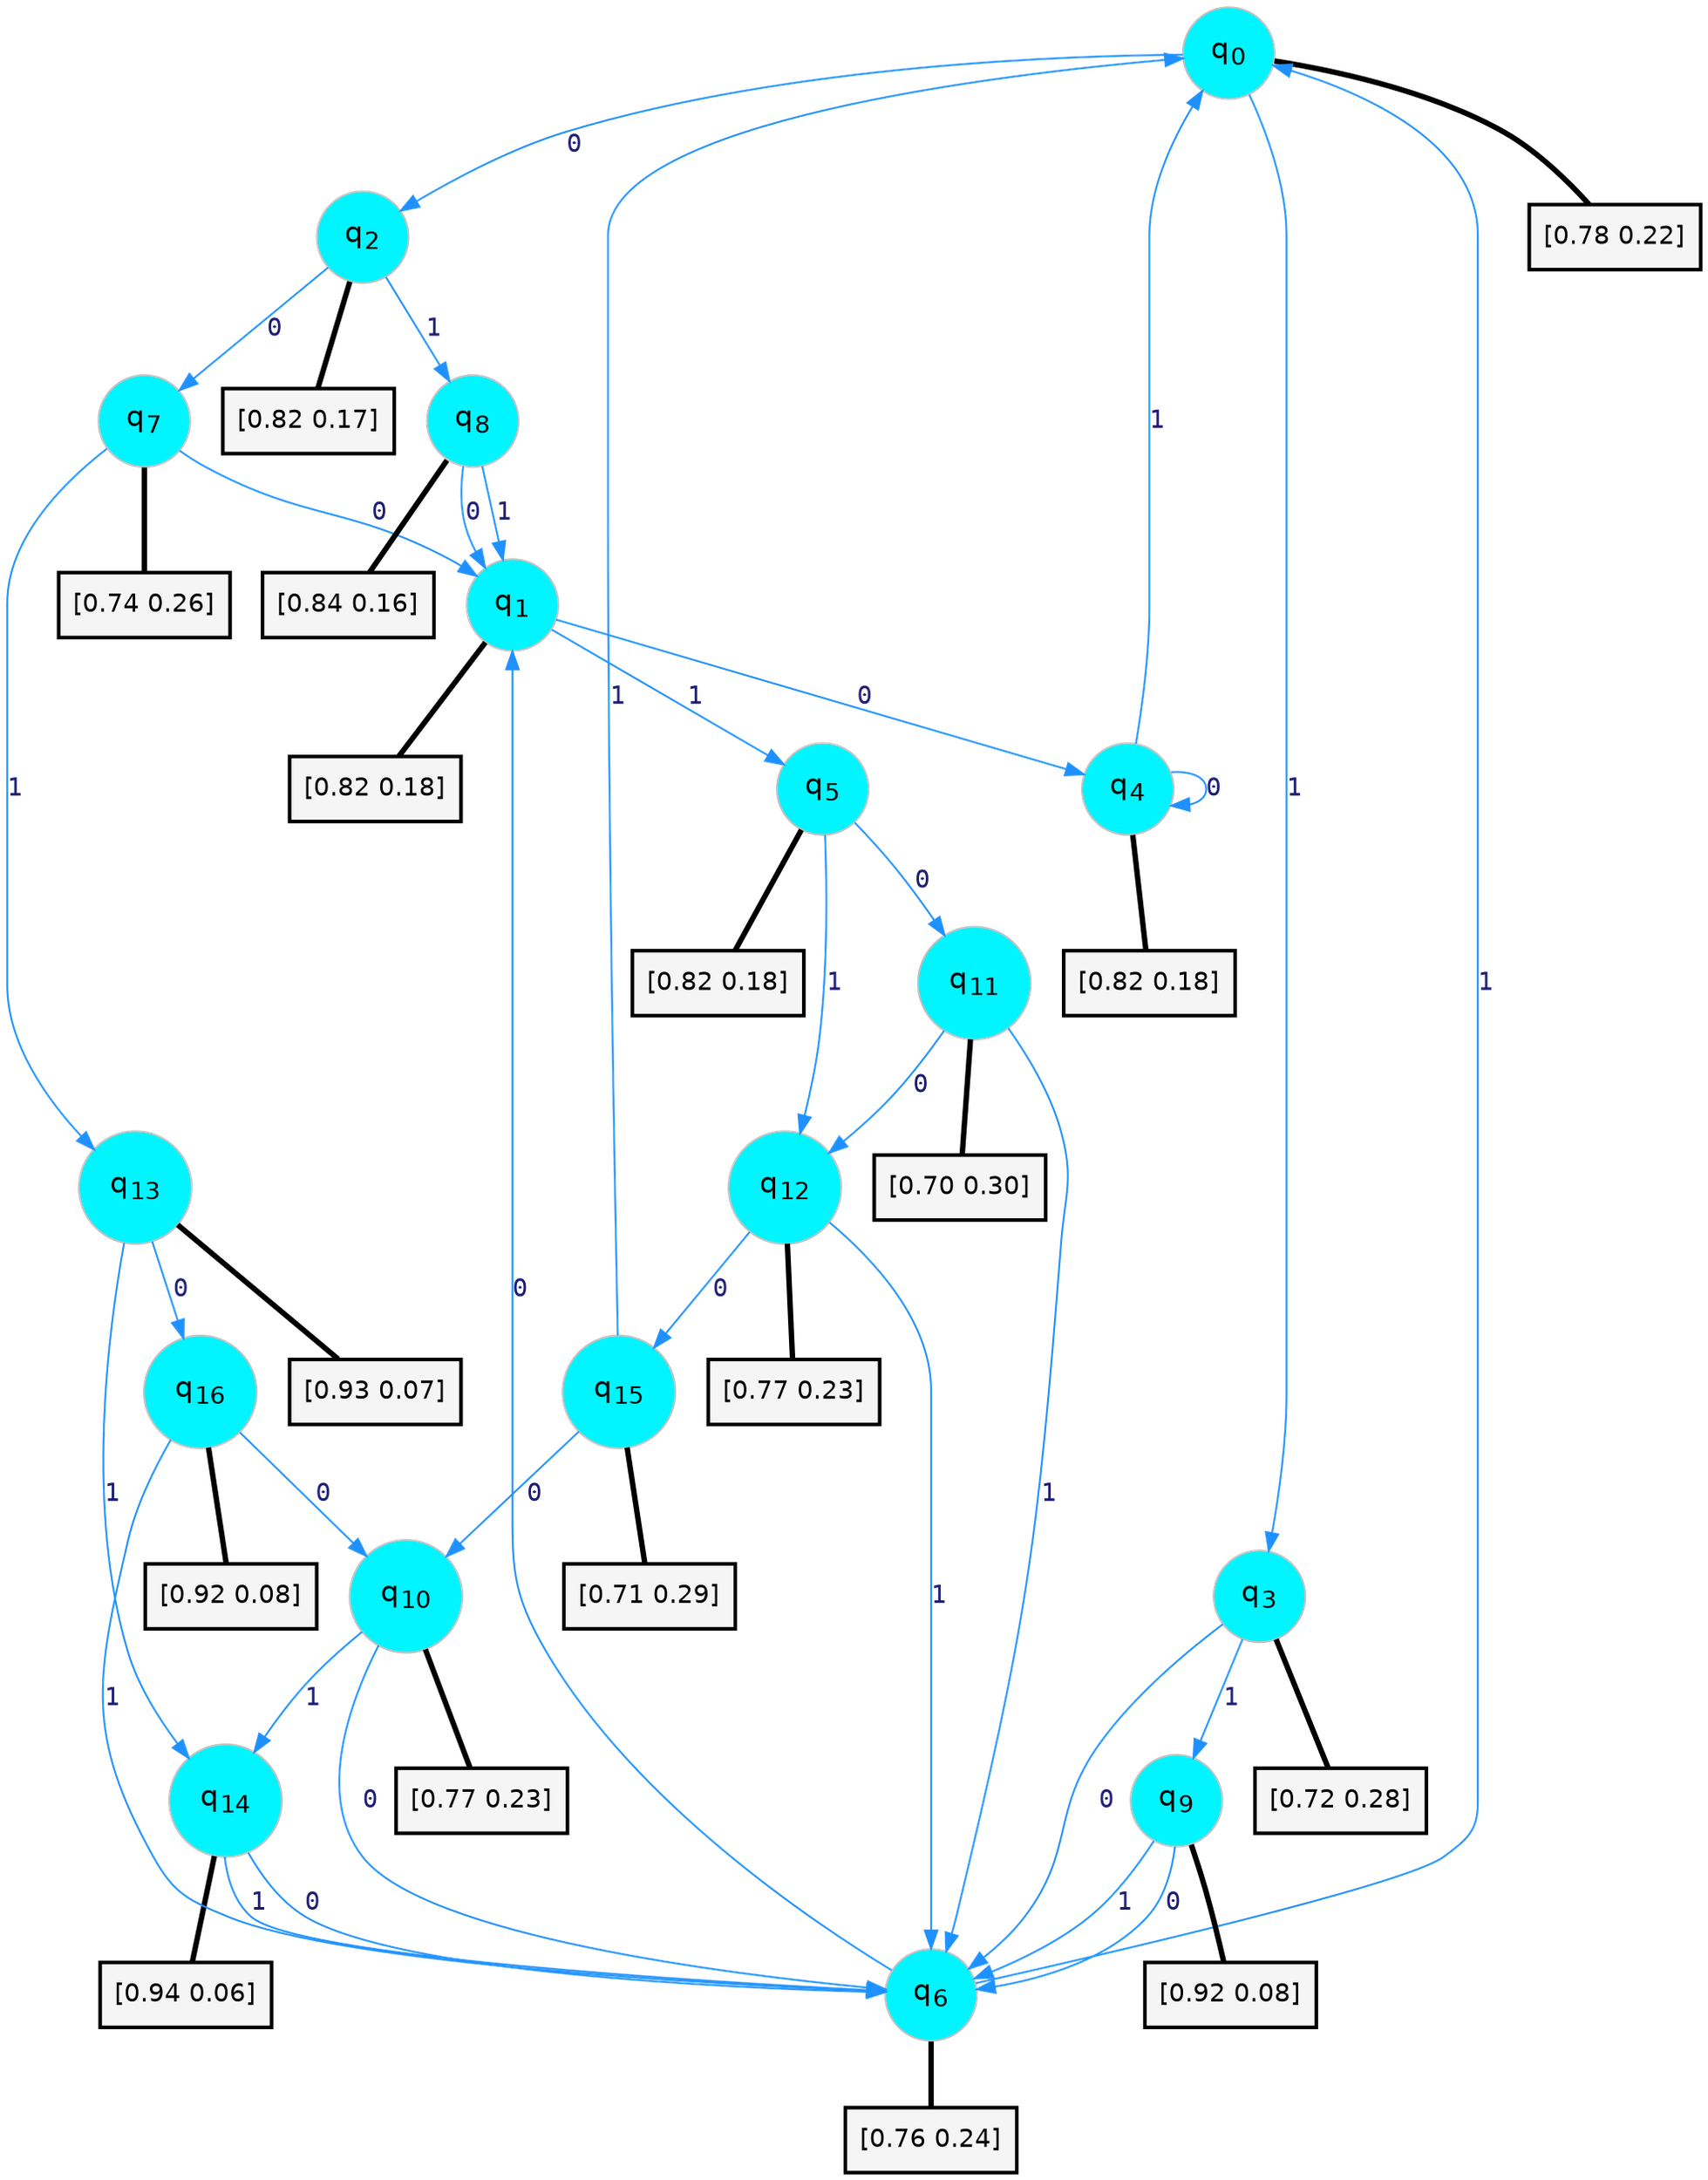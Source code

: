 digraph G {
graph [
bgcolor=transparent, dpi=300, rankdir=TD, size="40,25"];
node [
color=gray, fillcolor=turquoise1, fontcolor=black, fontname=Helvetica, fontsize=16, fontweight=bold, shape=circle, style=filled];
edge [
arrowsize=1, color=dodgerblue1, fontcolor=midnightblue, fontname=courier, fontweight=bold, penwidth=1, style=solid, weight=20];
0[label=<q<SUB>0</SUB>>];
1[label=<q<SUB>1</SUB>>];
2[label=<q<SUB>2</SUB>>];
3[label=<q<SUB>3</SUB>>];
4[label=<q<SUB>4</SUB>>];
5[label=<q<SUB>5</SUB>>];
6[label=<q<SUB>6</SUB>>];
7[label=<q<SUB>7</SUB>>];
8[label=<q<SUB>8</SUB>>];
9[label=<q<SUB>9</SUB>>];
10[label=<q<SUB>10</SUB>>];
11[label=<q<SUB>11</SUB>>];
12[label=<q<SUB>12</SUB>>];
13[label=<q<SUB>13</SUB>>];
14[label=<q<SUB>14</SUB>>];
15[label=<q<SUB>15</SUB>>];
16[label=<q<SUB>16</SUB>>];
17[label="[0.78 0.22]", shape=box,fontcolor=black, fontname=Helvetica, fontsize=14, penwidth=2, fillcolor=whitesmoke,color=black];
18[label="[0.82 0.18]", shape=box,fontcolor=black, fontname=Helvetica, fontsize=14, penwidth=2, fillcolor=whitesmoke,color=black];
19[label="[0.82 0.17]", shape=box,fontcolor=black, fontname=Helvetica, fontsize=14, penwidth=2, fillcolor=whitesmoke,color=black];
20[label="[0.72 0.28]", shape=box,fontcolor=black, fontname=Helvetica, fontsize=14, penwidth=2, fillcolor=whitesmoke,color=black];
21[label="[0.82 0.18]", shape=box,fontcolor=black, fontname=Helvetica, fontsize=14, penwidth=2, fillcolor=whitesmoke,color=black];
22[label="[0.82 0.18]", shape=box,fontcolor=black, fontname=Helvetica, fontsize=14, penwidth=2, fillcolor=whitesmoke,color=black];
23[label="[0.76 0.24]", shape=box,fontcolor=black, fontname=Helvetica, fontsize=14, penwidth=2, fillcolor=whitesmoke,color=black];
24[label="[0.74 0.26]", shape=box,fontcolor=black, fontname=Helvetica, fontsize=14, penwidth=2, fillcolor=whitesmoke,color=black];
25[label="[0.84 0.16]", shape=box,fontcolor=black, fontname=Helvetica, fontsize=14, penwidth=2, fillcolor=whitesmoke,color=black];
26[label="[0.92 0.08]", shape=box,fontcolor=black, fontname=Helvetica, fontsize=14, penwidth=2, fillcolor=whitesmoke,color=black];
27[label="[0.77 0.23]", shape=box,fontcolor=black, fontname=Helvetica, fontsize=14, penwidth=2, fillcolor=whitesmoke,color=black];
28[label="[0.70 0.30]", shape=box,fontcolor=black, fontname=Helvetica, fontsize=14, penwidth=2, fillcolor=whitesmoke,color=black];
29[label="[0.77 0.23]", shape=box,fontcolor=black, fontname=Helvetica, fontsize=14, penwidth=2, fillcolor=whitesmoke,color=black];
30[label="[0.93 0.07]", shape=box,fontcolor=black, fontname=Helvetica, fontsize=14, penwidth=2, fillcolor=whitesmoke,color=black];
31[label="[0.94 0.06]", shape=box,fontcolor=black, fontname=Helvetica, fontsize=14, penwidth=2, fillcolor=whitesmoke,color=black];
32[label="[0.71 0.29]", shape=box,fontcolor=black, fontname=Helvetica, fontsize=14, penwidth=2, fillcolor=whitesmoke,color=black];
33[label="[0.92 0.08]", shape=box,fontcolor=black, fontname=Helvetica, fontsize=14, penwidth=2, fillcolor=whitesmoke,color=black];
0->2 [label=0];
0->3 [label=1];
0->17 [arrowhead=none, penwidth=3,color=black];
1->4 [label=0];
1->5 [label=1];
1->18 [arrowhead=none, penwidth=3,color=black];
2->7 [label=0];
2->8 [label=1];
2->19 [arrowhead=none, penwidth=3,color=black];
3->6 [label=0];
3->9 [label=1];
3->20 [arrowhead=none, penwidth=3,color=black];
4->4 [label=0];
4->0 [label=1];
4->21 [arrowhead=none, penwidth=3,color=black];
5->11 [label=0];
5->12 [label=1];
5->22 [arrowhead=none, penwidth=3,color=black];
6->1 [label=0];
6->0 [label=1];
6->23 [arrowhead=none, penwidth=3,color=black];
7->1 [label=0];
7->13 [label=1];
7->24 [arrowhead=none, penwidth=3,color=black];
8->1 [label=0];
8->1 [label=1];
8->25 [arrowhead=none, penwidth=3,color=black];
9->6 [label=0];
9->6 [label=1];
9->26 [arrowhead=none, penwidth=3,color=black];
10->6 [label=0];
10->14 [label=1];
10->27 [arrowhead=none, penwidth=3,color=black];
11->12 [label=0];
11->6 [label=1];
11->28 [arrowhead=none, penwidth=3,color=black];
12->15 [label=0];
12->6 [label=1];
12->29 [arrowhead=none, penwidth=3,color=black];
13->16 [label=0];
13->14 [label=1];
13->30 [arrowhead=none, penwidth=3,color=black];
14->6 [label=0];
14->6 [label=1];
14->31 [arrowhead=none, penwidth=3,color=black];
15->10 [label=0];
15->0 [label=1];
15->32 [arrowhead=none, penwidth=3,color=black];
16->10 [label=0];
16->6 [label=1];
16->33 [arrowhead=none, penwidth=3,color=black];
}
